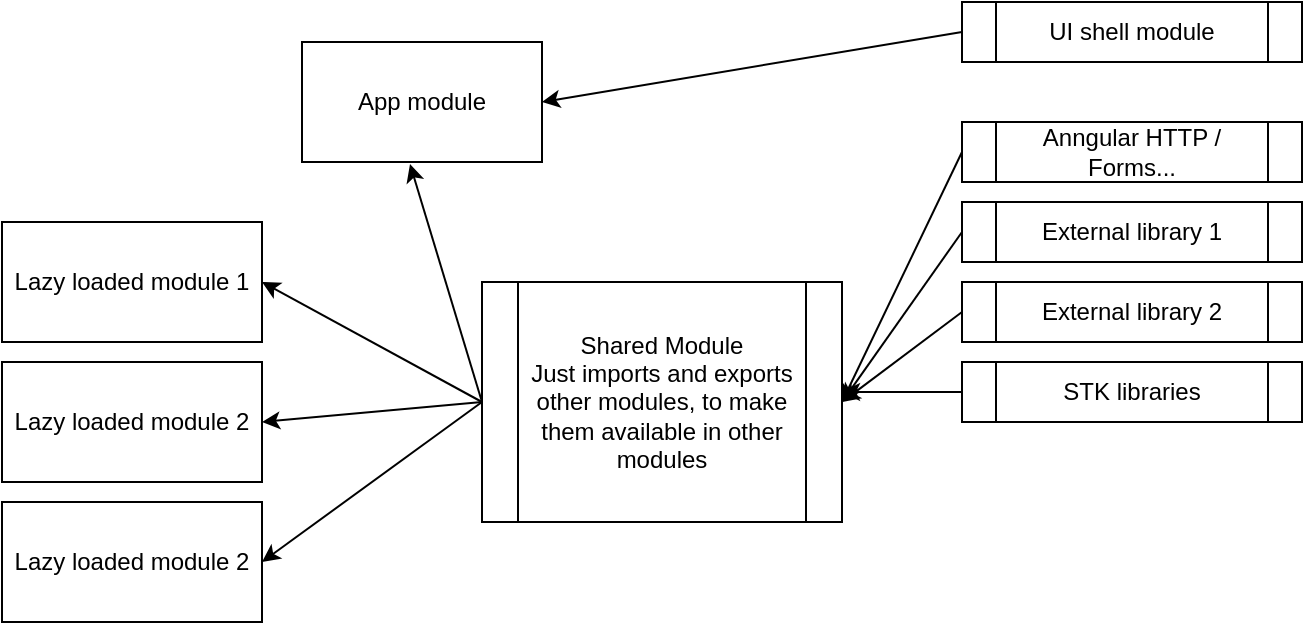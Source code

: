 <mxfile version="12.9.7" type="device"><diagram id="RRJ-SFPRbPReY9SW_lEu" name="Page-1"><mxGraphModel dx="1186" dy="665" grid="1" gridSize="10" guides="1" tooltips="1" connect="1" arrows="1" fold="1" page="1" pageScale="1" pageWidth="827" pageHeight="1169" math="0" shadow="0"><root><mxCell id="0"/><mxCell id="1" parent="0"/><mxCell id="mp4ecmHPzK7mSQbSV36e-1" value="App module" style="rounded=0;whiteSpace=wrap;html=1;" vertex="1" parent="1"><mxGeometry x="280" y="40" width="120" height="60" as="geometry"/></mxCell><mxCell id="mp4ecmHPzK7mSQbSV36e-2" value="External library 1" style="shape=process;whiteSpace=wrap;html=1;backgroundOutline=1;" vertex="1" parent="1"><mxGeometry x="610" y="120" width="170" height="30" as="geometry"/></mxCell><mxCell id="mp4ecmHPzK7mSQbSV36e-3" value="Lazy loaded module 1" style="rounded=0;whiteSpace=wrap;html=1;" vertex="1" parent="1"><mxGeometry x="130" y="130" width="130" height="60" as="geometry"/></mxCell><mxCell id="mp4ecmHPzK7mSQbSV36e-4" value="Lazy loaded module 2" style="rounded=0;whiteSpace=wrap;html=1;" vertex="1" parent="1"><mxGeometry x="130" y="200" width="130" height="60" as="geometry"/></mxCell><mxCell id="mp4ecmHPzK7mSQbSV36e-5" value="Lazy loaded module 2" style="rounded=0;whiteSpace=wrap;html=1;" vertex="1" parent="1"><mxGeometry x="130" y="270" width="130" height="60" as="geometry"/></mxCell><mxCell id="mp4ecmHPzK7mSQbSV36e-6" value="External library 2" style="shape=process;whiteSpace=wrap;html=1;backgroundOutline=1;" vertex="1" parent="1"><mxGeometry x="610" y="160" width="170" height="30" as="geometry"/></mxCell><mxCell id="mp4ecmHPzK7mSQbSV36e-7" value="UI shell module&lt;br&gt;" style="shape=process;whiteSpace=wrap;html=1;backgroundOutline=1;" vertex="1" parent="1"><mxGeometry x="610" y="20" width="170" height="30" as="geometry"/></mxCell><mxCell id="mp4ecmHPzK7mSQbSV36e-8" value="Anngular HTTP / Forms..." style="shape=process;whiteSpace=wrap;html=1;backgroundOutline=1;" vertex="1" parent="1"><mxGeometry x="610" y="80" width="170" height="30" as="geometry"/></mxCell><mxCell id="mp4ecmHPzK7mSQbSV36e-9" value="STK libraries" style="shape=process;whiteSpace=wrap;html=1;backgroundOutline=1;" vertex="1" parent="1"><mxGeometry x="610" y="200" width="170" height="30" as="geometry"/></mxCell><mxCell id="mp4ecmHPzK7mSQbSV36e-10" value="" style="endArrow=classic;html=1;exitX=0;exitY=0.5;exitDx=0;exitDy=0;entryX=1;entryY=0.5;entryDx=0;entryDy=0;" edge="1" parent="1" source="mp4ecmHPzK7mSQbSV36e-7" target="mp4ecmHPzK7mSQbSV36e-1"><mxGeometry width="50" height="50" relative="1" as="geometry"><mxPoint x="390" y="370" as="sourcePoint"/><mxPoint x="440" y="320" as="targetPoint"/></mxGeometry></mxCell><mxCell id="mp4ecmHPzK7mSQbSV36e-11" value="Shared Module&lt;br&gt;Just imports and exports other modules, to make them available in other modules" style="shape=process;whiteSpace=wrap;html=1;backgroundOutline=1;" vertex="1" parent="1"><mxGeometry x="370" y="160" width="180" height="120" as="geometry"/></mxCell><mxCell id="mp4ecmHPzK7mSQbSV36e-12" value="" style="endArrow=classic;html=1;entryX=1;entryY=0.5;entryDx=0;entryDy=0;exitX=0;exitY=0.5;exitDx=0;exitDy=0;" edge="1" parent="1" source="mp4ecmHPzK7mSQbSV36e-8" target="mp4ecmHPzK7mSQbSV36e-11"><mxGeometry width="50" height="50" relative="1" as="geometry"><mxPoint x="390" y="370" as="sourcePoint"/><mxPoint x="440" y="320" as="targetPoint"/></mxGeometry></mxCell><mxCell id="mp4ecmHPzK7mSQbSV36e-13" value="" style="endArrow=classic;html=1;exitX=0;exitY=0.5;exitDx=0;exitDy=0;" edge="1" parent="1" source="mp4ecmHPzK7mSQbSV36e-2"><mxGeometry width="50" height="50" relative="1" as="geometry"><mxPoint x="390" y="370" as="sourcePoint"/><mxPoint x="550" y="220" as="targetPoint"/></mxGeometry></mxCell><mxCell id="mp4ecmHPzK7mSQbSV36e-14" value="" style="endArrow=classic;html=1;exitX=0;exitY=0.5;exitDx=0;exitDy=0;" edge="1" parent="1" source="mp4ecmHPzK7mSQbSV36e-9"><mxGeometry width="50" height="50" relative="1" as="geometry"><mxPoint x="580" y="330" as="sourcePoint"/><mxPoint x="550" y="215" as="targetPoint"/></mxGeometry></mxCell><mxCell id="mp4ecmHPzK7mSQbSV36e-15" value="" style="endArrow=classic;html=1;entryX=1;entryY=0.5;entryDx=0;entryDy=0;exitX=0;exitY=0.5;exitDx=0;exitDy=0;" edge="1" parent="1" source="mp4ecmHPzK7mSQbSV36e-6" target="mp4ecmHPzK7mSQbSV36e-11"><mxGeometry width="50" height="50" relative="1" as="geometry"><mxPoint x="390" y="370" as="sourcePoint"/><mxPoint x="440" y="320" as="targetPoint"/></mxGeometry></mxCell><mxCell id="mp4ecmHPzK7mSQbSV36e-16" value="" style="endArrow=classic;html=1;entryX=0.45;entryY=1.017;entryDx=0;entryDy=0;entryPerimeter=0;exitX=0;exitY=0.5;exitDx=0;exitDy=0;" edge="1" parent="1" source="mp4ecmHPzK7mSQbSV36e-11" target="mp4ecmHPzK7mSQbSV36e-1"><mxGeometry width="50" height="50" relative="1" as="geometry"><mxPoint x="390" y="370" as="sourcePoint"/><mxPoint x="440" y="320" as="targetPoint"/></mxGeometry></mxCell><mxCell id="mp4ecmHPzK7mSQbSV36e-17" value="" style="endArrow=classic;html=1;entryX=1;entryY=0.5;entryDx=0;entryDy=0;exitX=0;exitY=0.5;exitDx=0;exitDy=0;" edge="1" parent="1" source="mp4ecmHPzK7mSQbSV36e-11" target="mp4ecmHPzK7mSQbSV36e-3"><mxGeometry width="50" height="50" relative="1" as="geometry"><mxPoint x="390" y="370" as="sourcePoint"/><mxPoint x="440" y="320" as="targetPoint"/></mxGeometry></mxCell><mxCell id="mp4ecmHPzK7mSQbSV36e-18" value="" style="endArrow=classic;html=1;entryX=1;entryY=0.5;entryDx=0;entryDy=0;" edge="1" parent="1" target="mp4ecmHPzK7mSQbSV36e-4"><mxGeometry width="50" height="50" relative="1" as="geometry"><mxPoint x="370" y="220" as="sourcePoint"/><mxPoint x="440" y="320" as="targetPoint"/></mxGeometry></mxCell><mxCell id="mp4ecmHPzK7mSQbSV36e-19" value="" style="endArrow=classic;html=1;entryX=1;entryY=0.5;entryDx=0;entryDy=0;exitX=0;exitY=0.5;exitDx=0;exitDy=0;" edge="1" parent="1" source="mp4ecmHPzK7mSQbSV36e-11" target="mp4ecmHPzK7mSQbSV36e-5"><mxGeometry width="50" height="50" relative="1" as="geometry"><mxPoint x="390" y="370" as="sourcePoint"/><mxPoint x="440" y="320" as="targetPoint"/></mxGeometry></mxCell></root></mxGraphModel></diagram></mxfile>